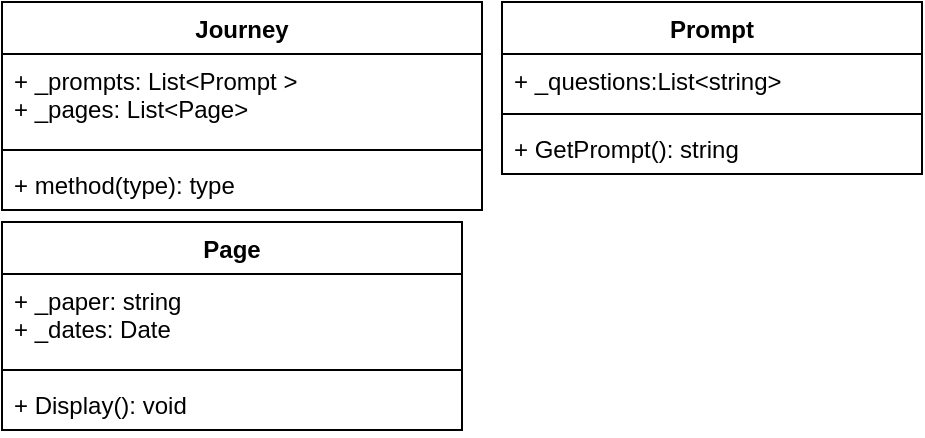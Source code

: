 <mxfile version="24.0.2" type="device">
  <diagram name="Página-1" id="a8VCwMAG-zCEcyOz3XOK">
    <mxGraphModel dx="715" dy="449" grid="1" gridSize="10" guides="1" tooltips="1" connect="1" arrows="1" fold="1" page="1" pageScale="1" pageWidth="827" pageHeight="1169" math="0" shadow="0">
      <root>
        <mxCell id="0" />
        <mxCell id="1" parent="0" />
        <mxCell id="xf3Bv-xNO9h_FJFOyiK0-1" value="Journey" style="swimlane;fontStyle=1;align=center;verticalAlign=top;childLayout=stackLayout;horizontal=1;startSize=26;horizontalStack=0;resizeParent=1;resizeParentMax=0;resizeLast=0;collapsible=1;marginBottom=0;whiteSpace=wrap;html=1;" vertex="1" parent="1">
          <mxGeometry x="30" y="80" width="240" height="104" as="geometry" />
        </mxCell>
        <mxCell id="xf3Bv-xNO9h_FJFOyiK0-2" value="+ _prompts: List&amp;lt;Prompt &amp;gt;&lt;div&gt;+ _pages:&amp;nbsp;&lt;span dir=&quot;ltr&quot; class=&quot;ui-provider a b c d e f g h i j k l m n o p q r s t u v w x y z ab ac ae af ag ah ai aj ak&quot;&gt;List&amp;lt;Page&amp;gt;&lt;/span&gt;&lt;div&gt;&lt;br&gt;&lt;/div&gt;&lt;/div&gt;" style="text;strokeColor=none;fillColor=none;align=left;verticalAlign=top;spacingLeft=4;spacingRight=4;overflow=hidden;rotatable=0;points=[[0,0.5],[1,0.5]];portConstraint=eastwest;whiteSpace=wrap;html=1;" vertex="1" parent="xf3Bv-xNO9h_FJFOyiK0-1">
          <mxGeometry y="26" width="240" height="44" as="geometry" />
        </mxCell>
        <mxCell id="xf3Bv-xNO9h_FJFOyiK0-3" value="" style="line;strokeWidth=1;fillColor=none;align=left;verticalAlign=middle;spacingTop=-1;spacingLeft=3;spacingRight=3;rotatable=0;labelPosition=right;points=[];portConstraint=eastwest;strokeColor=inherit;" vertex="1" parent="xf3Bv-xNO9h_FJFOyiK0-1">
          <mxGeometry y="70" width="240" height="8" as="geometry" />
        </mxCell>
        <mxCell id="xf3Bv-xNO9h_FJFOyiK0-4" value="+ method(type): type" style="text;strokeColor=none;fillColor=none;align=left;verticalAlign=top;spacingLeft=4;spacingRight=4;overflow=hidden;rotatable=0;points=[[0,0.5],[1,0.5]];portConstraint=eastwest;whiteSpace=wrap;html=1;" vertex="1" parent="xf3Bv-xNO9h_FJFOyiK0-1">
          <mxGeometry y="78" width="240" height="26" as="geometry" />
        </mxCell>
        <mxCell id="xf3Bv-xNO9h_FJFOyiK0-5" value="Prompt" style="swimlane;fontStyle=1;align=center;verticalAlign=top;childLayout=stackLayout;horizontal=1;startSize=26;horizontalStack=0;resizeParent=1;resizeParentMax=0;resizeLast=0;collapsible=1;marginBottom=0;whiteSpace=wrap;html=1;" vertex="1" parent="1">
          <mxGeometry x="280" y="80" width="210" height="86" as="geometry" />
        </mxCell>
        <mxCell id="xf3Bv-xNO9h_FJFOyiK0-6" value="+ _questions:List&amp;lt;string&amp;gt;&amp;nbsp;" style="text;strokeColor=none;fillColor=none;align=left;verticalAlign=top;spacingLeft=4;spacingRight=4;overflow=hidden;rotatable=0;points=[[0,0.5],[1,0.5]];portConstraint=eastwest;whiteSpace=wrap;html=1;" vertex="1" parent="xf3Bv-xNO9h_FJFOyiK0-5">
          <mxGeometry y="26" width="210" height="26" as="geometry" />
        </mxCell>
        <mxCell id="xf3Bv-xNO9h_FJFOyiK0-7" value="" style="line;strokeWidth=1;fillColor=none;align=left;verticalAlign=middle;spacingTop=-1;spacingLeft=3;spacingRight=3;rotatable=0;labelPosition=right;points=[];portConstraint=eastwest;strokeColor=inherit;" vertex="1" parent="xf3Bv-xNO9h_FJFOyiK0-5">
          <mxGeometry y="52" width="210" height="8" as="geometry" />
        </mxCell>
        <mxCell id="xf3Bv-xNO9h_FJFOyiK0-8" value="+ GetPrompt(): string" style="text;strokeColor=none;fillColor=none;align=left;verticalAlign=top;spacingLeft=4;spacingRight=4;overflow=hidden;rotatable=0;points=[[0,0.5],[1,0.5]];portConstraint=eastwest;whiteSpace=wrap;html=1;" vertex="1" parent="xf3Bv-xNO9h_FJFOyiK0-5">
          <mxGeometry y="60" width="210" height="26" as="geometry" />
        </mxCell>
        <mxCell id="xf3Bv-xNO9h_FJFOyiK0-9" value="Page" style="swimlane;fontStyle=1;align=center;verticalAlign=top;childLayout=stackLayout;horizontal=1;startSize=26;horizontalStack=0;resizeParent=1;resizeParentMax=0;resizeLast=0;collapsible=1;marginBottom=0;whiteSpace=wrap;html=1;" vertex="1" parent="1">
          <mxGeometry x="30" y="190" width="230" height="104" as="geometry" />
        </mxCell>
        <mxCell id="xf3Bv-xNO9h_FJFOyiK0-10" value="+ _paper: string&lt;div&gt;+ _dates: Date&lt;br&gt;&lt;/div&gt;" style="text;strokeColor=none;fillColor=none;align=left;verticalAlign=top;spacingLeft=4;spacingRight=4;overflow=hidden;rotatable=0;points=[[0,0.5],[1,0.5]];portConstraint=eastwest;whiteSpace=wrap;html=1;" vertex="1" parent="xf3Bv-xNO9h_FJFOyiK0-9">
          <mxGeometry y="26" width="230" height="44" as="geometry" />
        </mxCell>
        <mxCell id="xf3Bv-xNO9h_FJFOyiK0-11" value="" style="line;strokeWidth=1;fillColor=none;align=left;verticalAlign=middle;spacingTop=-1;spacingLeft=3;spacingRight=3;rotatable=0;labelPosition=right;points=[];portConstraint=eastwest;strokeColor=inherit;" vertex="1" parent="xf3Bv-xNO9h_FJFOyiK0-9">
          <mxGeometry y="70" width="230" height="8" as="geometry" />
        </mxCell>
        <mxCell id="xf3Bv-xNO9h_FJFOyiK0-12" value="+ Display(): void" style="text;strokeColor=none;fillColor=none;align=left;verticalAlign=top;spacingLeft=4;spacingRight=4;overflow=hidden;rotatable=0;points=[[0,0.5],[1,0.5]];portConstraint=eastwest;whiteSpace=wrap;html=1;" vertex="1" parent="xf3Bv-xNO9h_FJFOyiK0-9">
          <mxGeometry y="78" width="230" height="26" as="geometry" />
        </mxCell>
      </root>
    </mxGraphModel>
  </diagram>
</mxfile>
